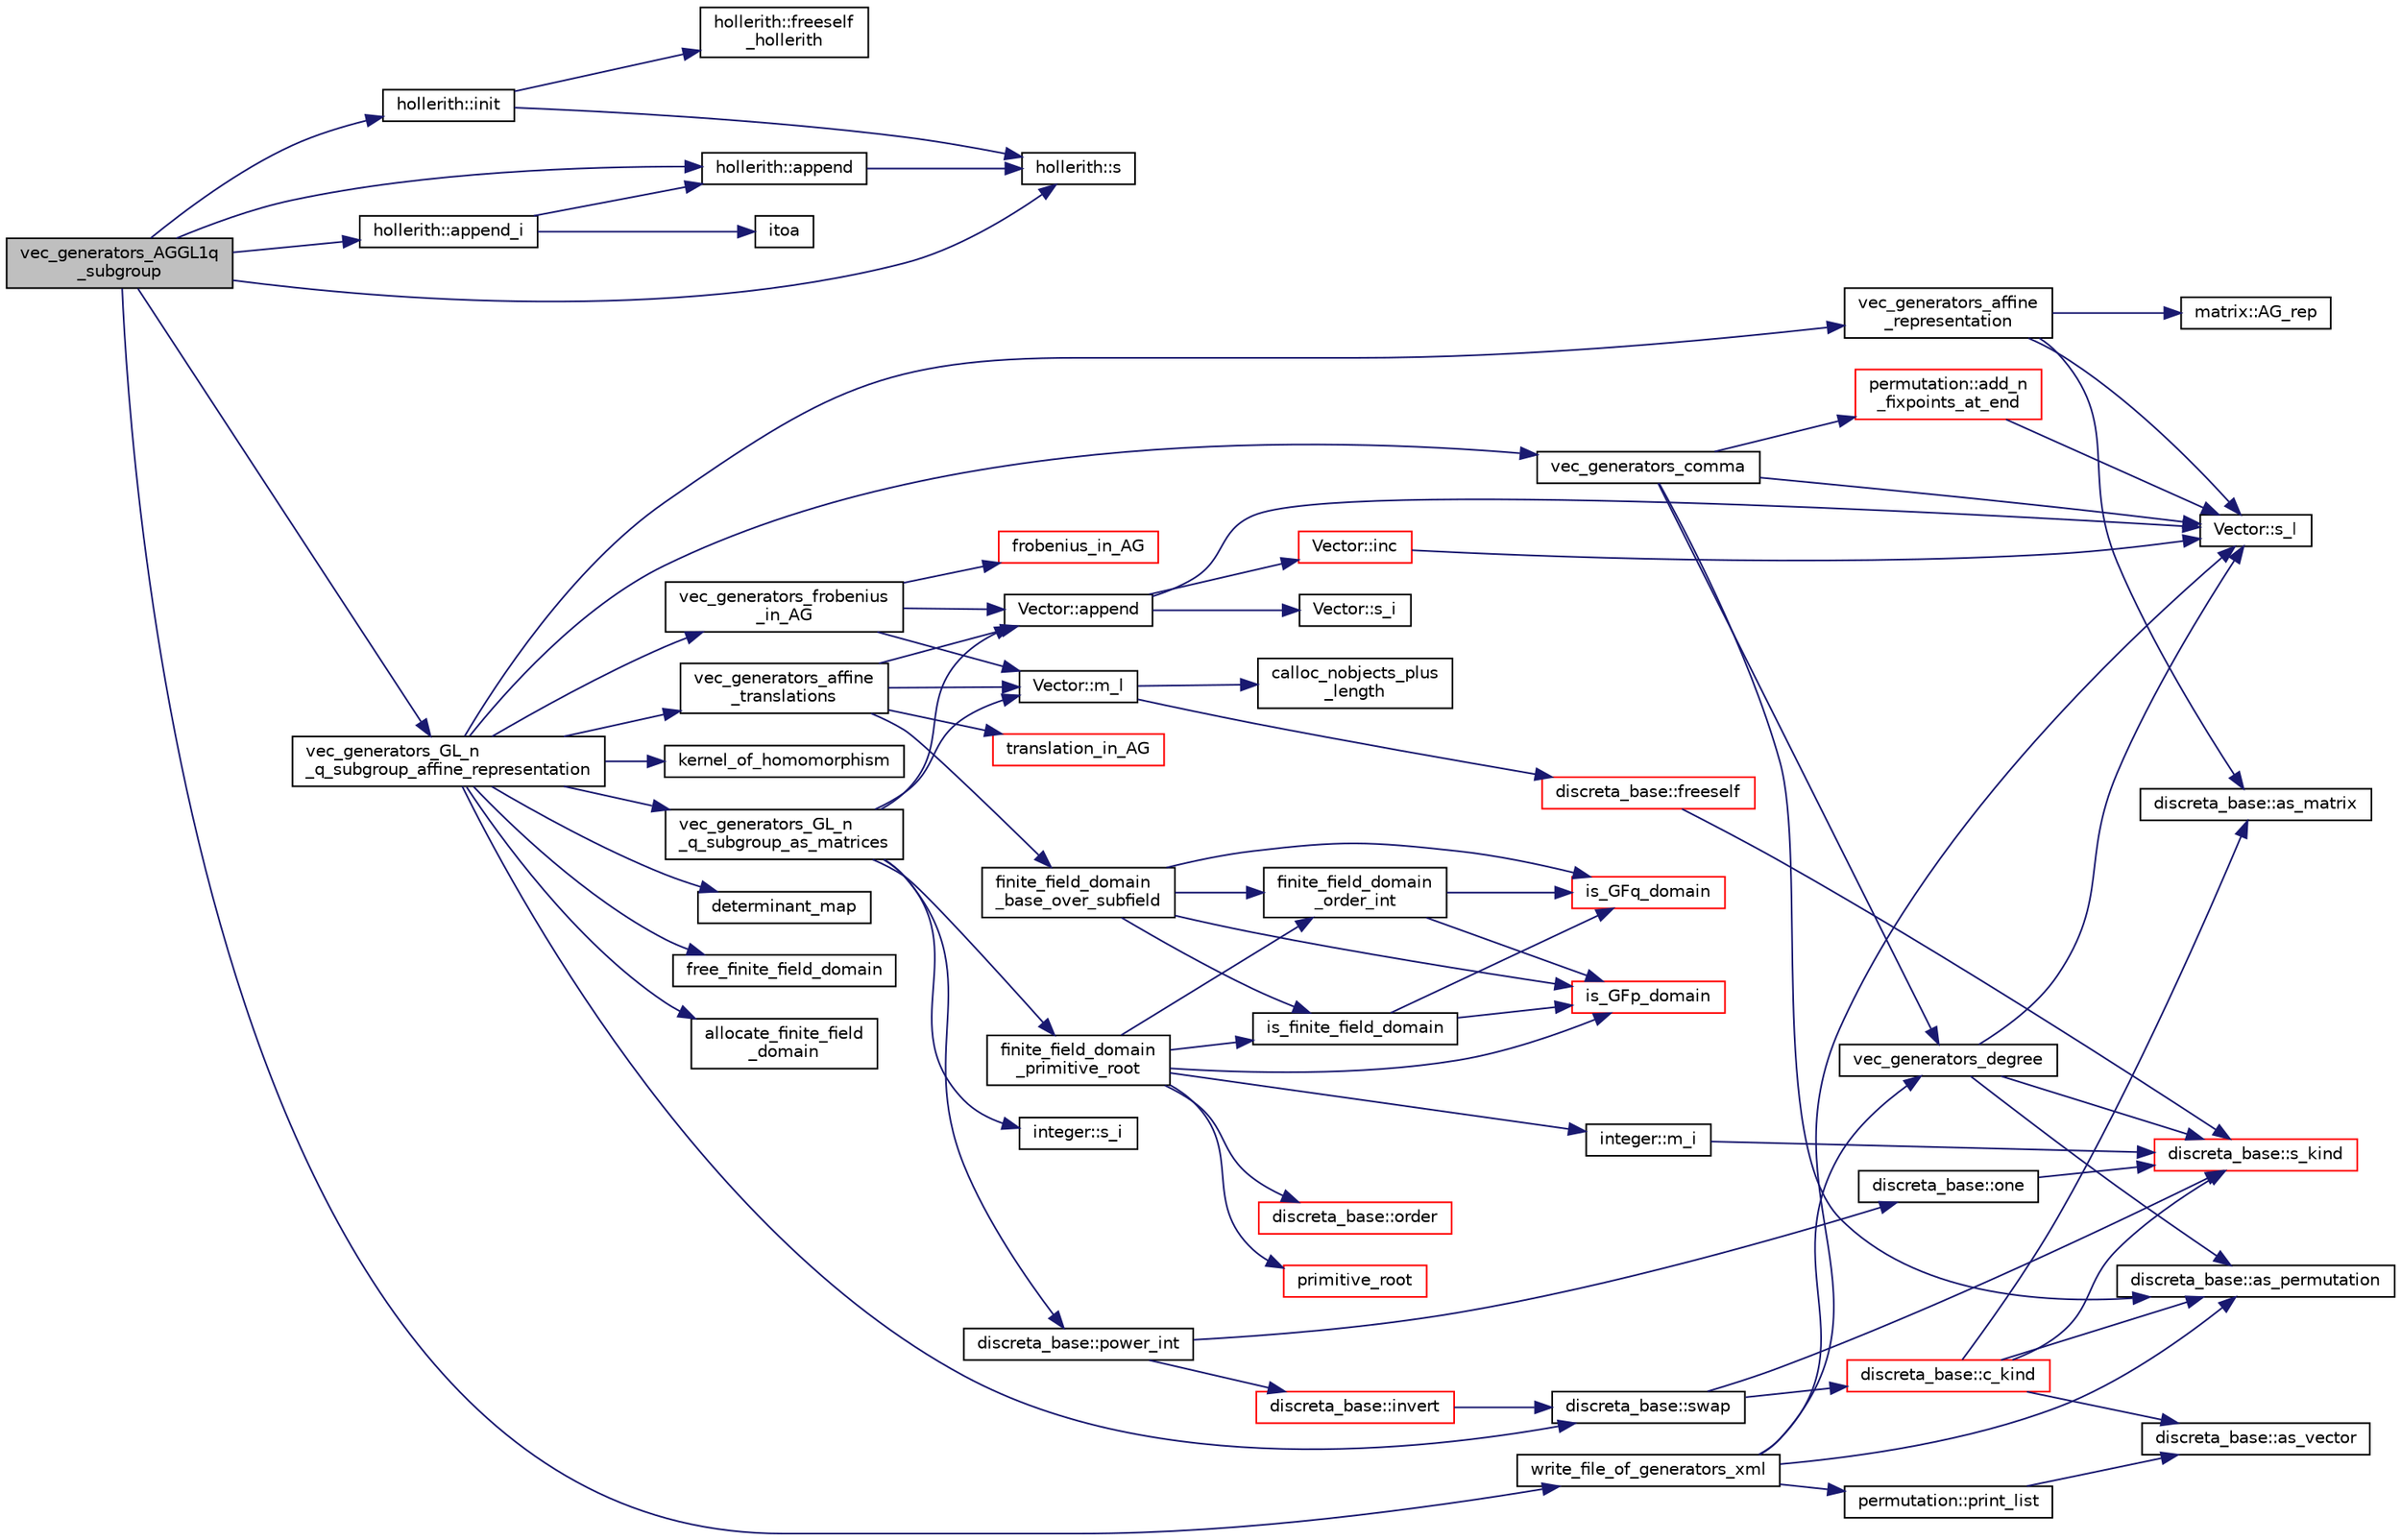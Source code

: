 digraph "vec_generators_AGGL1q_subgroup"
{
  edge [fontname="Helvetica",fontsize="10",labelfontname="Helvetica",labelfontsize="10"];
  node [fontname="Helvetica",fontsize="10",shape=record];
  rankdir="LR";
  Node729 [label="vec_generators_AGGL1q\l_subgroup",height=0.2,width=0.4,color="black", fillcolor="grey75", style="filled", fontcolor="black"];
  Node729 -> Node730 [color="midnightblue",fontsize="10",style="solid",fontname="Helvetica"];
  Node730 [label="hollerith::init",height=0.2,width=0.4,color="black", fillcolor="white", style="filled",URL="$d8/d99/classhollerith.html#af51ae7b943056db367f3c205a5a1cc4b"];
  Node730 -> Node731 [color="midnightblue",fontsize="10",style="solid",fontname="Helvetica"];
  Node731 [label="hollerith::freeself\l_hollerith",height=0.2,width=0.4,color="black", fillcolor="white", style="filled",URL="$d8/d99/classhollerith.html#a240d1b30780c9e09323d0b3ad5e2d1f7"];
  Node730 -> Node732 [color="midnightblue",fontsize="10",style="solid",fontname="Helvetica"];
  Node732 [label="hollerith::s",height=0.2,width=0.4,color="black", fillcolor="white", style="filled",URL="$d8/d99/classhollerith.html#af61fce2d06f211b25fe3838e4dfee77a"];
  Node729 -> Node733 [color="midnightblue",fontsize="10",style="solid",fontname="Helvetica"];
  Node733 [label="hollerith::append",height=0.2,width=0.4,color="black", fillcolor="white", style="filled",URL="$d8/d99/classhollerith.html#a778dd63885a4e3a4e2fb829165c32632"];
  Node733 -> Node732 [color="midnightblue",fontsize="10",style="solid",fontname="Helvetica"];
  Node729 -> Node734 [color="midnightblue",fontsize="10",style="solid",fontname="Helvetica"];
  Node734 [label="hollerith::append_i",height=0.2,width=0.4,color="black", fillcolor="white", style="filled",URL="$d8/d99/classhollerith.html#a5df988b4cf3eb66b5645115abeab5782"];
  Node734 -> Node735 [color="midnightblue",fontsize="10",style="solid",fontname="Helvetica"];
  Node735 [label="itoa",height=0.2,width=0.4,color="black", fillcolor="white", style="filled",URL="$d5/db4/io__and__os_8h.html#acca9a4a13b42b2dddb7eff18775baa11"];
  Node734 -> Node733 [color="midnightblue",fontsize="10",style="solid",fontname="Helvetica"];
  Node729 -> Node732 [color="midnightblue",fontsize="10",style="solid",fontname="Helvetica"];
  Node729 -> Node736 [color="midnightblue",fontsize="10",style="solid",fontname="Helvetica"];
  Node736 [label="vec_generators_GL_n\l_q_subgroup_affine_representation",height=0.2,width=0.4,color="black", fillcolor="white", style="filled",URL="$d0/dd3/perm__group__gens_8_c.html#adc1a2bfe52c3047a066884771aa01321"];
  Node736 -> Node737 [color="midnightblue",fontsize="10",style="solid",fontname="Helvetica"];
  Node737 [label="allocate_finite_field\l_domain",height=0.2,width=0.4,color="black", fillcolor="white", style="filled",URL="$d9/d60/discreta_8h.html#a2eea8f610abf6ec2338fe7d05d22c47c"];
  Node736 -> Node738 [color="midnightblue",fontsize="10",style="solid",fontname="Helvetica"];
  Node738 [label="vec_generators_GL_n\l_q_subgroup_as_matrices",height=0.2,width=0.4,color="black", fillcolor="white", style="filled",URL="$d0/dd3/perm__group__gens_8_c.html#a67390878e31e37836b12fa5d56e72394"];
  Node738 -> Node739 [color="midnightblue",fontsize="10",style="solid",fontname="Helvetica"];
  Node739 [label="finite_field_domain\l_primitive_root",height=0.2,width=0.4,color="black", fillcolor="white", style="filled",URL="$d9/d60/discreta_8h.html#a555c8e00dea5b275e2b31616e8fc1116"];
  Node739 -> Node740 [color="midnightblue",fontsize="10",style="solid",fontname="Helvetica"];
  Node740 [label="is_finite_field_domain",height=0.2,width=0.4,color="black", fillcolor="white", style="filled",URL="$db/d2f/domain_8_c.html#a77d0ace35941cfe84035c9a060972b2a"];
  Node740 -> Node741 [color="midnightblue",fontsize="10",style="solid",fontname="Helvetica"];
  Node741 [label="is_GFp_domain",height=0.2,width=0.4,color="red", fillcolor="white", style="filled",URL="$db/d2f/domain_8_c.html#ab75527270302df466fc6f6e355775c13"];
  Node740 -> Node744 [color="midnightblue",fontsize="10",style="solid",fontname="Helvetica"];
  Node744 [label="is_GFq_domain",height=0.2,width=0.4,color="red", fillcolor="white", style="filled",URL="$db/d2f/domain_8_c.html#af695b4599bda7a0400772172c9eeff64"];
  Node739 -> Node745 [color="midnightblue",fontsize="10",style="solid",fontname="Helvetica"];
  Node745 [label="finite_field_domain\l_order_int",height=0.2,width=0.4,color="black", fillcolor="white", style="filled",URL="$db/d2f/domain_8_c.html#a377eb55f39803977750d92e3eaf7af26"];
  Node745 -> Node741 [color="midnightblue",fontsize="10",style="solid",fontname="Helvetica"];
  Node745 -> Node744 [color="midnightblue",fontsize="10",style="solid",fontname="Helvetica"];
  Node739 -> Node741 [color="midnightblue",fontsize="10",style="solid",fontname="Helvetica"];
  Node739 -> Node746 [color="midnightblue",fontsize="10",style="solid",fontname="Helvetica"];
  Node746 [label="primitive_root",height=0.2,width=0.4,color="red", fillcolor="white", style="filled",URL="$de/dc5/algebra__and__number__theory_8h.html#a0b6f7619d12ff2c4e60b852b820b0972"];
  Node739 -> Node748 [color="midnightblue",fontsize="10",style="solid",fontname="Helvetica"];
  Node748 [label="integer::m_i",height=0.2,width=0.4,color="black", fillcolor="white", style="filled",URL="$d0/de5/classinteger.html#a869091f0a0f35f5354c8c4a70250e8a9"];
  Node748 -> Node749 [color="midnightblue",fontsize="10",style="solid",fontname="Helvetica"];
  Node749 [label="discreta_base::s_kind",height=0.2,width=0.4,color="red", fillcolor="white", style="filled",URL="$d7/d71/classdiscreta__base.html#a8a830025c74adbbc3362418a7c2ba157"];
  Node739 -> Node752 [color="midnightblue",fontsize="10",style="solid",fontname="Helvetica"];
  Node752 [label="discreta_base::order",height=0.2,width=0.4,color="red", fillcolor="white", style="filled",URL="$d7/d71/classdiscreta__base.html#a4ce6b54534e4882c48c051c03ac76e52"];
  Node738 -> Node754 [color="midnightblue",fontsize="10",style="solid",fontname="Helvetica"];
  Node754 [label="discreta_base::power_int",height=0.2,width=0.4,color="black", fillcolor="white", style="filled",URL="$d7/d71/classdiscreta__base.html#a4b7be615dfc1a72b6c6a623325e77628"];
  Node754 -> Node755 [color="midnightblue",fontsize="10",style="solid",fontname="Helvetica"];
  Node755 [label="discreta_base::invert",height=0.2,width=0.4,color="red", fillcolor="white", style="filled",URL="$d7/d71/classdiscreta__base.html#a3c415a064ce76e183f000912875dea74"];
  Node755 -> Node757 [color="midnightblue",fontsize="10",style="solid",fontname="Helvetica"];
  Node757 [label="discreta_base::swap",height=0.2,width=0.4,color="black", fillcolor="white", style="filled",URL="$d7/d71/classdiscreta__base.html#a2e8acbb9d3476675dac5b6a583b0293e"];
  Node757 -> Node749 [color="midnightblue",fontsize="10",style="solid",fontname="Helvetica"];
  Node757 -> Node758 [color="midnightblue",fontsize="10",style="solid",fontname="Helvetica"];
  Node758 [label="discreta_base::c_kind",height=0.2,width=0.4,color="red", fillcolor="white", style="filled",URL="$d7/d71/classdiscreta__base.html#adc2ff61589c2d083688e7a43f333cb62"];
  Node758 -> Node762 [color="midnightblue",fontsize="10",style="solid",fontname="Helvetica"];
  Node762 [label="discreta_base::as_vector",height=0.2,width=0.4,color="black", fillcolor="white", style="filled",URL="$d7/d71/classdiscreta__base.html#a7bdd6cae39c380b128ee9e17e42cf020"];
  Node758 -> Node766 [color="midnightblue",fontsize="10",style="solid",fontname="Helvetica"];
  Node766 [label="discreta_base::as_permutation",height=0.2,width=0.4,color="black", fillcolor="white", style="filled",URL="$d7/d71/classdiscreta__base.html#aa4e72f36a82984239b12ae831e131098"];
  Node758 -> Node768 [color="midnightblue",fontsize="10",style="solid",fontname="Helvetica"];
  Node768 [label="discreta_base::as_matrix",height=0.2,width=0.4,color="black", fillcolor="white", style="filled",URL="$d7/d71/classdiscreta__base.html#ae4d7f56d917a4707b838fbffde6467ff"];
  Node758 -> Node749 [color="midnightblue",fontsize="10",style="solid",fontname="Helvetica"];
  Node754 -> Node798 [color="midnightblue",fontsize="10",style="solid",fontname="Helvetica"];
  Node798 [label="discreta_base::one",height=0.2,width=0.4,color="black", fillcolor="white", style="filled",URL="$d7/d71/classdiscreta__base.html#a6f5d6422a0040950415db30e39dafd19"];
  Node798 -> Node749 [color="midnightblue",fontsize="10",style="solid",fontname="Helvetica"];
  Node738 -> Node799 [color="midnightblue",fontsize="10",style="solid",fontname="Helvetica"];
  Node799 [label="integer::s_i",height=0.2,width=0.4,color="black", fillcolor="white", style="filled",URL="$d0/de5/classinteger.html#adf28e9f94d4c844adaa950deeb80b904"];
  Node738 -> Node800 [color="midnightblue",fontsize="10",style="solid",fontname="Helvetica"];
  Node800 [label="Vector::m_l",height=0.2,width=0.4,color="black", fillcolor="white", style="filled",URL="$d5/db2/class_vector.html#a00f5520c2a6b4f5282a1a8bcf8ea74eb"];
  Node800 -> Node801 [color="midnightblue",fontsize="10",style="solid",fontname="Helvetica"];
  Node801 [label="discreta_base::freeself",height=0.2,width=0.4,color="red", fillcolor="white", style="filled",URL="$d7/d71/classdiscreta__base.html#a9a3c9501a562293b5667c11b9174d6e5"];
  Node801 -> Node749 [color="midnightblue",fontsize="10",style="solid",fontname="Helvetica"];
  Node800 -> Node827 [color="midnightblue",fontsize="10",style="solid",fontname="Helvetica"];
  Node827 [label="calloc_nobjects_plus\l_length",height=0.2,width=0.4,color="black", fillcolor="white", style="filled",URL="$d9/d60/discreta_8h.html#a71599d54c8c17dfa065a363f5cdd0aa4"];
  Node738 -> Node828 [color="midnightblue",fontsize="10",style="solid",fontname="Helvetica"];
  Node828 [label="Vector::append",height=0.2,width=0.4,color="black", fillcolor="white", style="filled",URL="$d5/db2/class_vector.html#aec80be90cd2cbfe79267220113b679c4"];
  Node828 -> Node829 [color="midnightblue",fontsize="10",style="solid",fontname="Helvetica"];
  Node829 [label="Vector::s_l",height=0.2,width=0.4,color="black", fillcolor="white", style="filled",URL="$d5/db2/class_vector.html#ad2dc082288f858d22a528832289e0704"];
  Node828 -> Node830 [color="midnightblue",fontsize="10",style="solid",fontname="Helvetica"];
  Node830 [label="Vector::inc",height=0.2,width=0.4,color="red", fillcolor="white", style="filled",URL="$d5/db2/class_vector.html#a5f6fe0531bc3d9829becd8503e4156a3"];
  Node830 -> Node829 [color="midnightblue",fontsize="10",style="solid",fontname="Helvetica"];
  Node828 -> Node787 [color="midnightblue",fontsize="10",style="solid",fontname="Helvetica"];
  Node787 [label="Vector::s_i",height=0.2,width=0.4,color="black", fillcolor="white", style="filled",URL="$d5/db2/class_vector.html#a1c4fe1752523df8119f70dd550244871"];
  Node736 -> Node832 [color="midnightblue",fontsize="10",style="solid",fontname="Helvetica"];
  Node832 [label="kernel_of_homomorphism",height=0.2,width=0.4,color="black", fillcolor="white", style="filled",URL="$d0/dd3/perm__group__gens_8_c.html#a13788b99964245e11ec79a47adaa667b"];
  Node736 -> Node833 [color="midnightblue",fontsize="10",style="solid",fontname="Helvetica"];
  Node833 [label="determinant_map",height=0.2,width=0.4,color="black", fillcolor="white", style="filled",URL="$d9/d60/discreta_8h.html#aa23aef50aaa071671d1e9207bcf3b7c8"];
  Node736 -> Node834 [color="midnightblue",fontsize="10",style="solid",fontname="Helvetica"];
  Node834 [label="vec_generators_affine\l_representation",height=0.2,width=0.4,color="black", fillcolor="white", style="filled",URL="$d0/dd3/perm__group__gens_8_c.html#a27181dfd3b9ac8fa1675843fa3a8fdf0"];
  Node834 -> Node829 [color="midnightblue",fontsize="10",style="solid",fontname="Helvetica"];
  Node834 -> Node768 [color="midnightblue",fontsize="10",style="solid",fontname="Helvetica"];
  Node834 -> Node835 [color="midnightblue",fontsize="10",style="solid",fontname="Helvetica"];
  Node835 [label="matrix::AG_rep",height=0.2,width=0.4,color="black", fillcolor="white", style="filled",URL="$d1/d8d/classmatrix.html#a59a194ad8179725404d2b47a73070a88"];
  Node736 -> Node836 [color="midnightblue",fontsize="10",style="solid",fontname="Helvetica"];
  Node836 [label="vec_generators_affine\l_translations",height=0.2,width=0.4,color="black", fillcolor="white", style="filled",URL="$d0/dd3/perm__group__gens_8_c.html#a7823a00ce1bf9cd69d1f9543e594e0e6"];
  Node836 -> Node800 [color="midnightblue",fontsize="10",style="solid",fontname="Helvetica"];
  Node836 -> Node837 [color="midnightblue",fontsize="10",style="solid",fontname="Helvetica"];
  Node837 [label="finite_field_domain\l_base_over_subfield",height=0.2,width=0.4,color="black", fillcolor="white", style="filled",URL="$d9/d60/discreta_8h.html#abe355695b9ac715e7ac5fdd804f4079d"];
  Node837 -> Node740 [color="midnightblue",fontsize="10",style="solid",fontname="Helvetica"];
  Node837 -> Node745 [color="midnightblue",fontsize="10",style="solid",fontname="Helvetica"];
  Node837 -> Node741 [color="midnightblue",fontsize="10",style="solid",fontname="Helvetica"];
  Node837 -> Node744 [color="midnightblue",fontsize="10",style="solid",fontname="Helvetica"];
  Node836 -> Node838 [color="midnightblue",fontsize="10",style="solid",fontname="Helvetica"];
  Node838 [label="translation_in_AG",height=0.2,width=0.4,color="red", fillcolor="white", style="filled",URL="$d9/d60/discreta_8h.html#ac805a17cf57e334b24457fab41a7da4d"];
  Node836 -> Node828 [color="midnightblue",fontsize="10",style="solid",fontname="Helvetica"];
  Node736 -> Node846 [color="midnightblue",fontsize="10",style="solid",fontname="Helvetica"];
  Node846 [label="vec_generators_comma",height=0.2,width=0.4,color="black", fillcolor="white", style="filled",URL="$d0/dd3/perm__group__gens_8_c.html#a3b4aa49d08bb6b5c3869db345c80e4b3"];
  Node846 -> Node829 [color="midnightblue",fontsize="10",style="solid",fontname="Helvetica"];
  Node846 -> Node847 [color="midnightblue",fontsize="10",style="solid",fontname="Helvetica"];
  Node847 [label="vec_generators_degree",height=0.2,width=0.4,color="black", fillcolor="white", style="filled",URL="$d0/dd3/perm__group__gens_8_c.html#a3af229f9b239b34ea1f9905b3b620e0d"];
  Node847 -> Node829 [color="midnightblue",fontsize="10",style="solid",fontname="Helvetica"];
  Node847 -> Node766 [color="midnightblue",fontsize="10",style="solid",fontname="Helvetica"];
  Node847 -> Node749 [color="midnightblue",fontsize="10",style="solid",fontname="Helvetica"];
  Node846 -> Node766 [color="midnightblue",fontsize="10",style="solid",fontname="Helvetica"];
  Node846 -> Node848 [color="midnightblue",fontsize="10",style="solid",fontname="Helvetica"];
  Node848 [label="permutation::add_n\l_fixpoints_at_end",height=0.2,width=0.4,color="red", fillcolor="white", style="filled",URL="$d0/d08/classpermutation.html#af3c333fde02913f2042386a56e90b387"];
  Node848 -> Node829 [color="midnightblue",fontsize="10",style="solid",fontname="Helvetica"];
  Node736 -> Node757 [color="midnightblue",fontsize="10",style="solid",fontname="Helvetica"];
  Node736 -> Node850 [color="midnightblue",fontsize="10",style="solid",fontname="Helvetica"];
  Node850 [label="vec_generators_frobenius\l_in_AG",height=0.2,width=0.4,color="black", fillcolor="white", style="filled",URL="$d0/dd3/perm__group__gens_8_c.html#aa7e25c62e5735b9785e9dfa02413cbab"];
  Node850 -> Node851 [color="midnightblue",fontsize="10",style="solid",fontname="Helvetica"];
  Node851 [label="frobenius_in_AG",height=0.2,width=0.4,color="red", fillcolor="white", style="filled",URL="$d9/d60/discreta_8h.html#a88ab414b01bb677c3814503be20c7e43"];
  Node850 -> Node800 [color="midnightblue",fontsize="10",style="solid",fontname="Helvetica"];
  Node850 -> Node828 [color="midnightblue",fontsize="10",style="solid",fontname="Helvetica"];
  Node736 -> Node853 [color="midnightblue",fontsize="10",style="solid",fontname="Helvetica"];
  Node853 [label="free_finite_field_domain",height=0.2,width=0.4,color="black", fillcolor="white", style="filled",URL="$d9/d60/discreta_8h.html#ada09fec3ddf0e1929a2dacac6586dc53"];
  Node729 -> Node854 [color="midnightblue",fontsize="10",style="solid",fontname="Helvetica"];
  Node854 [label="write_file_of_generators_xml",height=0.2,width=0.4,color="black", fillcolor="white", style="filled",URL="$d0/dd3/perm__group__gens_8_c.html#afdd96b23ffd162968dc51417edd6b516"];
  Node854 -> Node829 [color="midnightblue",fontsize="10",style="solid",fontname="Helvetica"];
  Node854 -> Node847 [color="midnightblue",fontsize="10",style="solid",fontname="Helvetica"];
  Node854 -> Node766 [color="midnightblue",fontsize="10",style="solid",fontname="Helvetica"];
  Node854 -> Node855 [color="midnightblue",fontsize="10",style="solid",fontname="Helvetica"];
  Node855 [label="permutation::print_list",height=0.2,width=0.4,color="black", fillcolor="white", style="filled",URL="$d0/d08/classpermutation.html#a1732236cf59bbcaab008473f4917db3e"];
  Node855 -> Node762 [color="midnightblue",fontsize="10",style="solid",fontname="Helvetica"];
}
